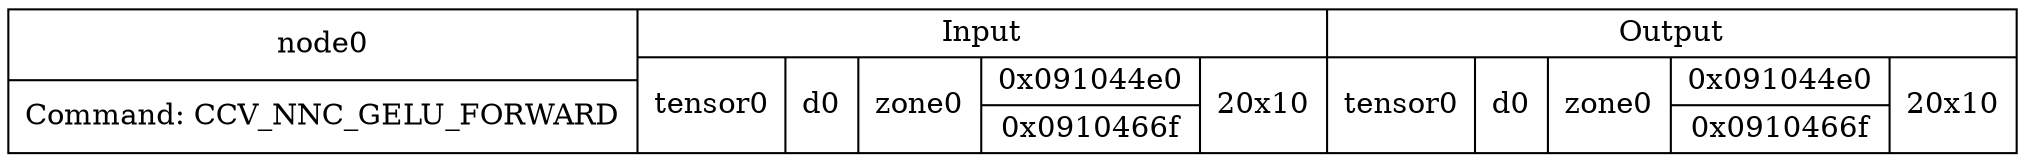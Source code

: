 digraph G {
compound=true;
node0 [shape=record,label="{node0|Command: CCV_NNC_GELU_FORWARD}|{Input|{tensor0|d0|zone0|{0x091044e0|0x0910466f}|20x10}}|{Output|{tensor0|d0|zone0|{0x091044e0|0x0910466f}|20x10}}"];
}
